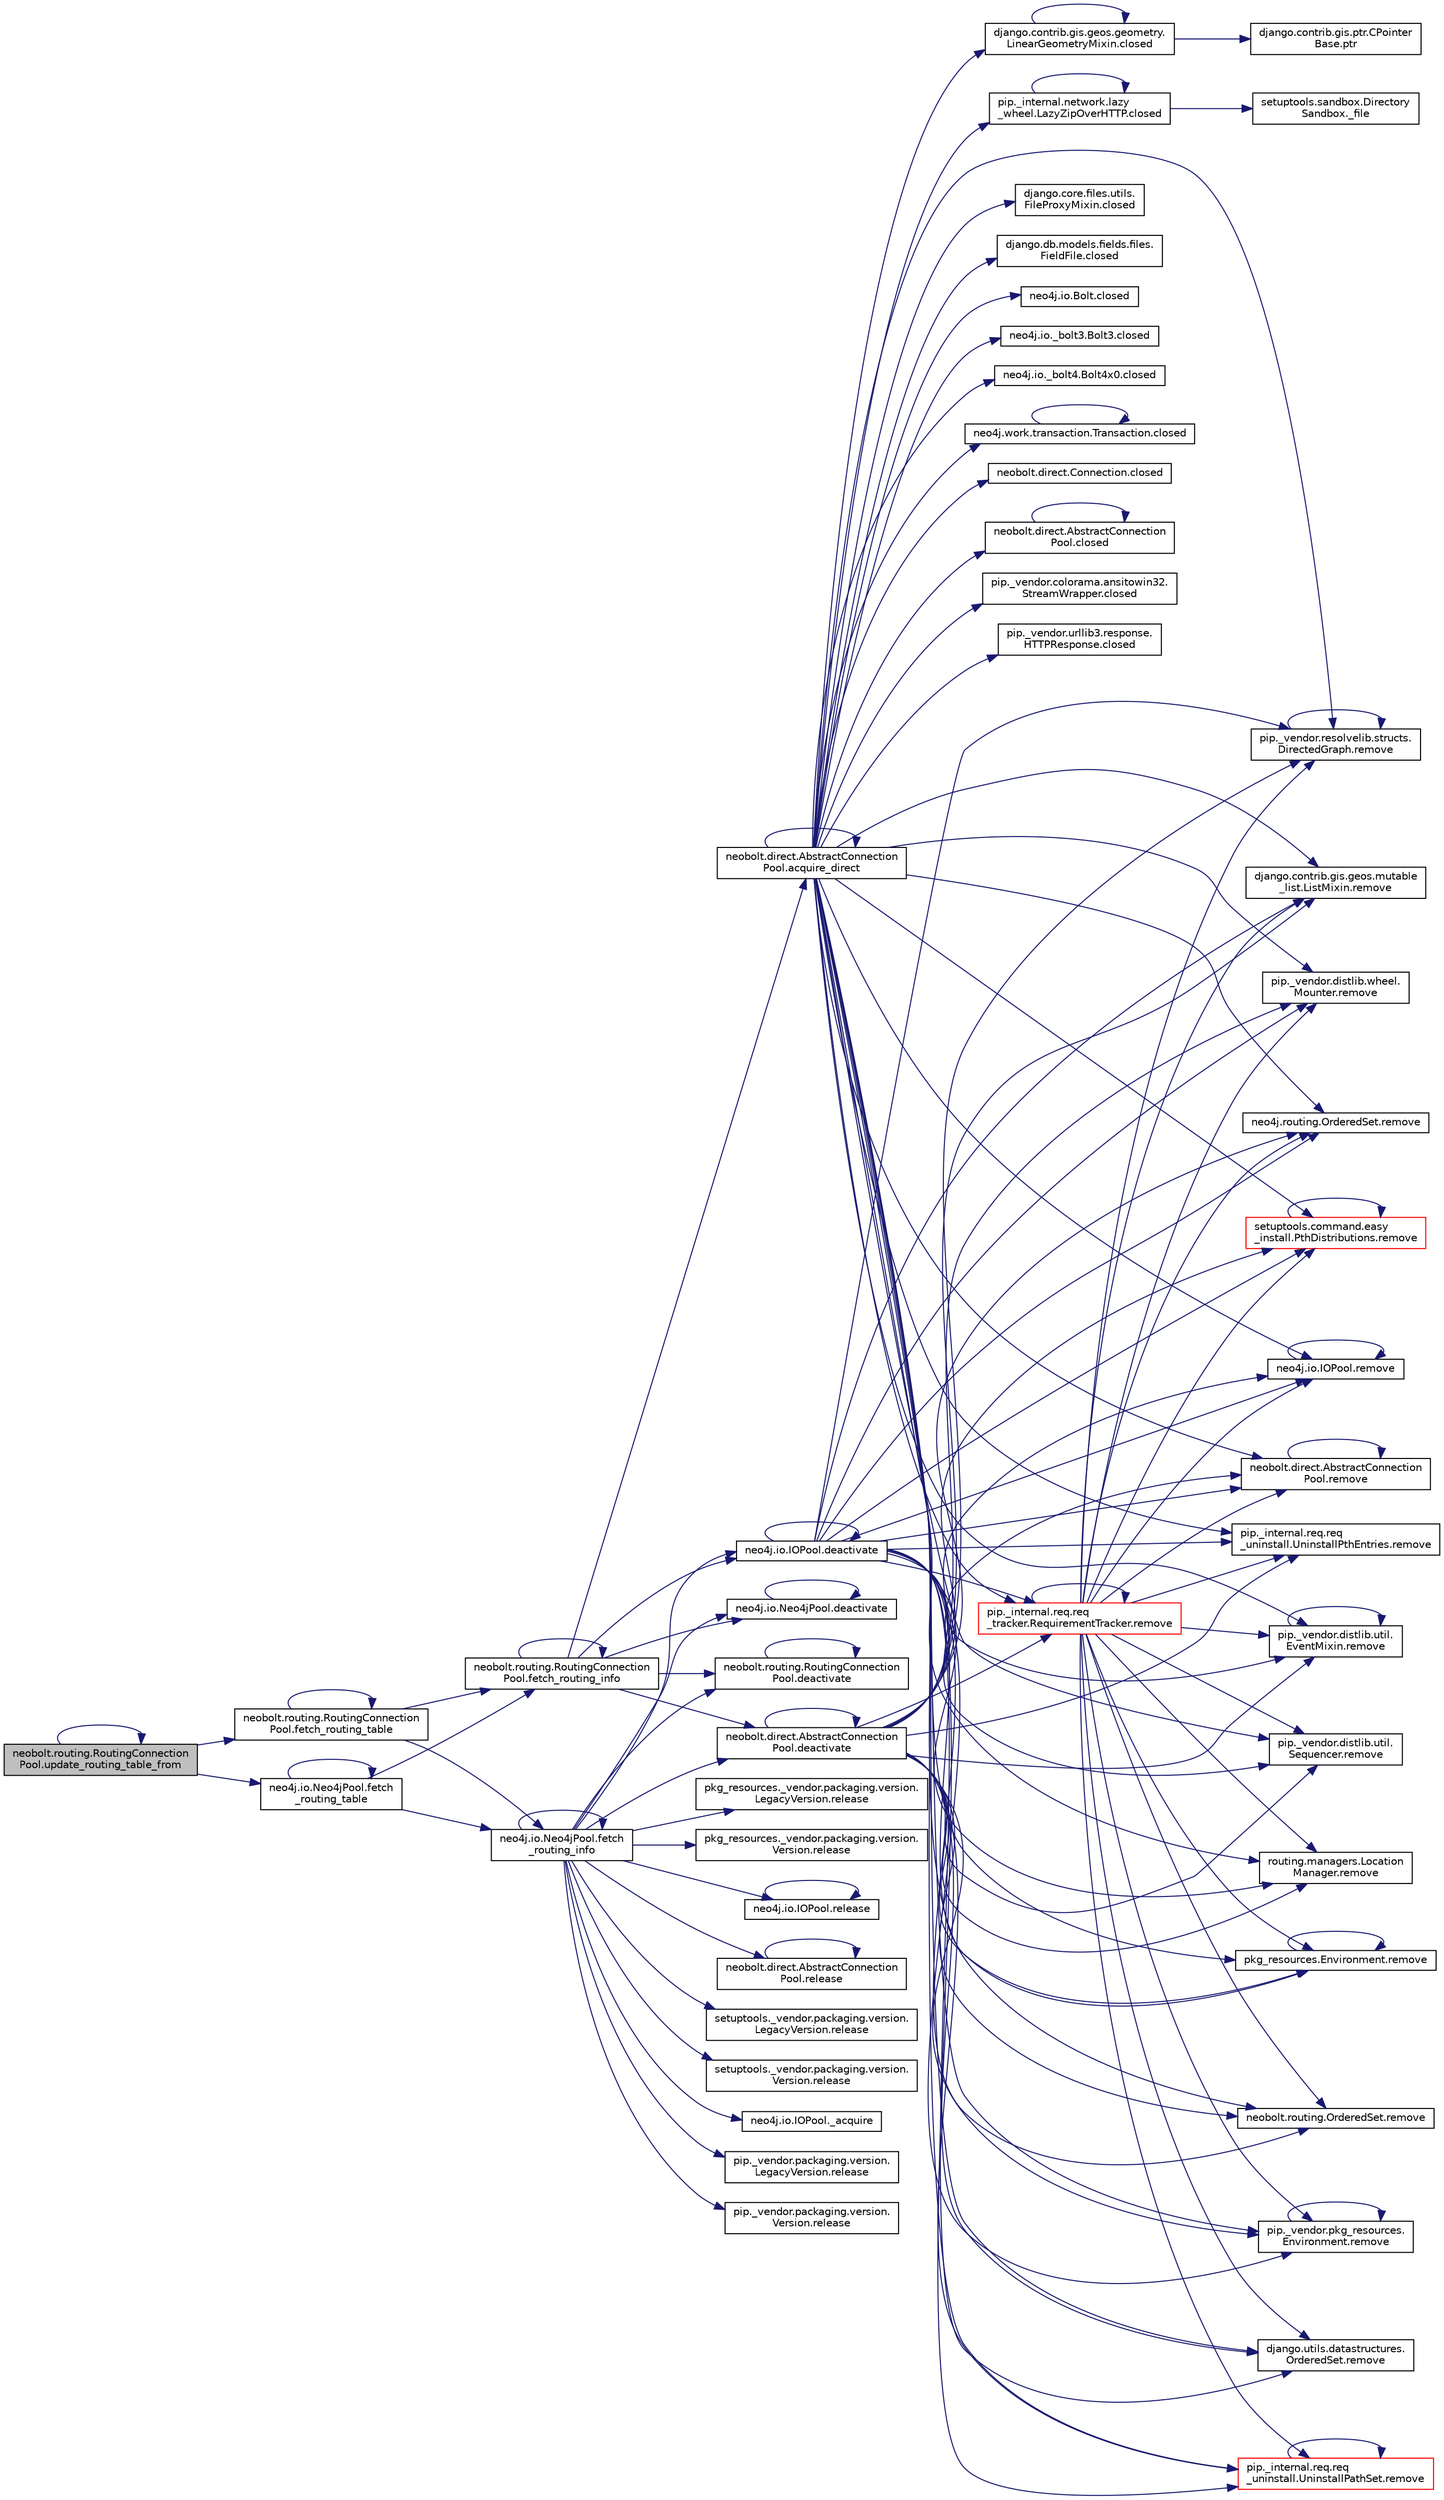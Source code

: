 digraph "neobolt.routing.RoutingConnectionPool.update_routing_table_from"
{
 // LATEX_PDF_SIZE
  edge [fontname="Helvetica",fontsize="10",labelfontname="Helvetica",labelfontsize="10"];
  node [fontname="Helvetica",fontsize="10",shape=record];
  rankdir="LR";
  Node1 [label="neobolt.routing.RoutingConnection\lPool.update_routing_table_from",height=0.2,width=0.4,color="black", fillcolor="grey75", style="filled", fontcolor="black",tooltip=" "];
  Node1 -> Node2 [color="midnightblue",fontsize="10",style="solid",fontname="Helvetica"];
  Node2 [label="neo4j.io.Neo4jPool.fetch\l_routing_table",height=0.2,width=0.4,color="black", fillcolor="white", style="filled",URL="$d4/dee/classneo4j_1_1io_1_1_neo4j_pool.html#a22468f5a81e684ff5751d32607367209",tooltip=" "];
  Node2 -> Node3 [color="midnightblue",fontsize="10",style="solid",fontname="Helvetica"];
  Node3 [label="neobolt.routing.RoutingConnection\lPool.fetch_routing_info",height=0.2,width=0.4,color="black", fillcolor="white", style="filled",URL="$d6/df7/classneobolt_1_1routing_1_1_routing_connection_pool.html#a413a6b159481bd843fc7d3568df515e1",tooltip=" "];
  Node3 -> Node4 [color="midnightblue",fontsize="10",style="solid",fontname="Helvetica"];
  Node4 [label="neobolt.direct.AbstractConnection\lPool.acquire_direct",height=0.2,width=0.4,color="black", fillcolor="white", style="filled",URL="$dd/dec/classneobolt_1_1direct_1_1_abstract_connection_pool.html#a0668c26232adf50591c8b4cfbf0a646f",tooltip=" "];
  Node4 -> Node4 [color="midnightblue",fontsize="10",style="solid",fontname="Helvetica"];
  Node4 -> Node5 [color="midnightblue",fontsize="10",style="solid",fontname="Helvetica"];
  Node5 [label="django.contrib.gis.geos.geometry.\lLinearGeometryMixin.closed",height=0.2,width=0.4,color="black", fillcolor="white", style="filled",URL="$d3/d56/classdjango_1_1contrib_1_1gis_1_1geos_1_1geometry_1_1_linear_geometry_mixin.html#af3191ba60c38539950aae62ae5580909",tooltip=" "];
  Node5 -> Node5 [color="midnightblue",fontsize="10",style="solid",fontname="Helvetica"];
  Node5 -> Node6 [color="midnightblue",fontsize="10",style="solid",fontname="Helvetica"];
  Node6 [label="django.contrib.gis.ptr.CPointer\lBase.ptr",height=0.2,width=0.4,color="black", fillcolor="white", style="filled",URL="$da/dc5/classdjango_1_1contrib_1_1gis_1_1ptr_1_1_c_pointer_base.html#a234177319d249573c7dd6508c5ca9095",tooltip=" "];
  Node4 -> Node7 [color="midnightblue",fontsize="10",style="solid",fontname="Helvetica"];
  Node7 [label="django.core.files.utils.\lFileProxyMixin.closed",height=0.2,width=0.4,color="black", fillcolor="white", style="filled",URL="$de/dc9/classdjango_1_1core_1_1files_1_1utils_1_1_file_proxy_mixin.html#af092d7e2cbd4ba2482ab29203e378b23",tooltip=" "];
  Node4 -> Node8 [color="midnightblue",fontsize="10",style="solid",fontname="Helvetica"];
  Node8 [label="django.db.models.fields.files.\lFieldFile.closed",height=0.2,width=0.4,color="black", fillcolor="white", style="filled",URL="$d8/d02/classdjango_1_1db_1_1models_1_1fields_1_1files_1_1_field_file.html#af3b8e8d3a0113157819b6c44dd6ee7f4",tooltip=" "];
  Node4 -> Node9 [color="midnightblue",fontsize="10",style="solid",fontname="Helvetica"];
  Node9 [label="neo4j.io.Bolt.closed",height=0.2,width=0.4,color="black", fillcolor="white", style="filled",URL="$db/dec/classneo4j_1_1io_1_1_bolt.html#a10aee2620e74eac58be141a5edf5e52c",tooltip=" "];
  Node4 -> Node10 [color="midnightblue",fontsize="10",style="solid",fontname="Helvetica"];
  Node10 [label="neo4j.io._bolt3.Bolt3.closed",height=0.2,width=0.4,color="black", fillcolor="white", style="filled",URL="$db/d66/classneo4j_1_1io_1_1__bolt3_1_1_bolt3.html#a8faf54e60dca83ed95c0a0c0a0d8283d",tooltip=" "];
  Node4 -> Node11 [color="midnightblue",fontsize="10",style="solid",fontname="Helvetica"];
  Node11 [label="neo4j.io._bolt4.Bolt4x0.closed",height=0.2,width=0.4,color="black", fillcolor="white", style="filled",URL="$d2/dd8/classneo4j_1_1io_1_1__bolt4_1_1_bolt4x0.html#a225de1a95899b9e4983883bac62cbe1f",tooltip=" "];
  Node4 -> Node12 [color="midnightblue",fontsize="10",style="solid",fontname="Helvetica"];
  Node12 [label="neo4j.work.transaction.Transaction.closed",height=0.2,width=0.4,color="black", fillcolor="white", style="filled",URL="$d9/da3/classneo4j_1_1work_1_1transaction_1_1_transaction.html#ad4ce83d7cc0b1f935426ec77ca11cf8e",tooltip=" "];
  Node12 -> Node12 [color="midnightblue",fontsize="10",style="solid",fontname="Helvetica"];
  Node4 -> Node13 [color="midnightblue",fontsize="10",style="solid",fontname="Helvetica"];
  Node13 [label="neobolt.direct.Connection.closed",height=0.2,width=0.4,color="black", fillcolor="white", style="filled",URL="$d8/db4/classneobolt_1_1direct_1_1_connection.html#a165d22880ed85bcbfc4609f24e4b2b95",tooltip=" "];
  Node4 -> Node14 [color="midnightblue",fontsize="10",style="solid",fontname="Helvetica"];
  Node14 [label="neobolt.direct.AbstractConnection\lPool.closed",height=0.2,width=0.4,color="black", fillcolor="white", style="filled",URL="$dd/dec/classneobolt_1_1direct_1_1_abstract_connection_pool.html#a554145fd4502cab0def40d197d975010",tooltip=" "];
  Node14 -> Node14 [color="midnightblue",fontsize="10",style="solid",fontname="Helvetica"];
  Node4 -> Node15 [color="midnightblue",fontsize="10",style="solid",fontname="Helvetica"];
  Node15 [label="pip._internal.network.lazy\l_wheel.LazyZipOverHTTP.closed",height=0.2,width=0.4,color="black", fillcolor="white", style="filled",URL="$df/d67/classpip_1_1__internal_1_1network_1_1lazy__wheel_1_1_lazy_zip_over_h_t_t_p.html#a9b81a2e658e40d9ca0f0e41c5b874e44",tooltip=" "];
  Node15 -> Node16 [color="midnightblue",fontsize="10",style="solid",fontname="Helvetica"];
  Node16 [label="setuptools.sandbox.Directory\lSandbox._file",height=0.2,width=0.4,color="black", fillcolor="white", style="filled",URL="$d2/d0b/classsetuptools_1_1sandbox_1_1_directory_sandbox.html#aebaa4bbc5882d7bfe9bbb0b60c598d10",tooltip=" "];
  Node15 -> Node15 [color="midnightblue",fontsize="10",style="solid",fontname="Helvetica"];
  Node4 -> Node17 [color="midnightblue",fontsize="10",style="solid",fontname="Helvetica"];
  Node17 [label="pip._vendor.colorama.ansitowin32.\lStreamWrapper.closed",height=0.2,width=0.4,color="black", fillcolor="white", style="filled",URL="$d1/d37/classpip_1_1__vendor_1_1colorama_1_1ansitowin32_1_1_stream_wrapper.html#a6d3234e192b23abc051af465d71fb399",tooltip=" "];
  Node4 -> Node18 [color="midnightblue",fontsize="10",style="solid",fontname="Helvetica"];
  Node18 [label="pip._vendor.urllib3.response.\lHTTPResponse.closed",height=0.2,width=0.4,color="black", fillcolor="white", style="filled",URL="$dd/d5a/classpip_1_1__vendor_1_1urllib3_1_1response_1_1_h_t_t_p_response.html#a0d284ed4e05cc604f96639e3f1d02048",tooltip=" "];
  Node4 -> Node19 [color="midnightblue",fontsize="10",style="solid",fontname="Helvetica"];
  Node19 [label="routing.managers.Location\lManager.remove",height=0.2,width=0.4,color="black", fillcolor="white", style="filled",URL="$d4/d05/classrouting_1_1managers_1_1_location_manager.html#a4bc52c4d0fd33527141f0a37c4b8fcc2",tooltip=" "];
  Node4 -> Node20 [color="midnightblue",fontsize="10",style="solid",fontname="Helvetica"];
  Node20 [label="django.utils.datastructures.\lOrderedSet.remove",height=0.2,width=0.4,color="black", fillcolor="white", style="filled",URL="$df/d5d/classdjango_1_1utils_1_1datastructures_1_1_ordered_set.html#a581d0a1b294a7f9f1c418c8fd593dd8f",tooltip=" "];
  Node4 -> Node21 [color="midnightblue",fontsize="10",style="solid",fontname="Helvetica"];
  Node21 [label="django.contrib.gis.geos.mutable\l_list.ListMixin.remove",height=0.2,width=0.4,color="black", fillcolor="white", style="filled",URL="$d5/d0e/classdjango_1_1contrib_1_1gis_1_1geos_1_1mutable__list_1_1_list_mixin.html#a8b71a1b5dba317dc93495bdb82e244c8",tooltip=" "];
  Node4 -> Node22 [color="midnightblue",fontsize="10",style="solid",fontname="Helvetica"];
  Node22 [label="pip._internal.req.req\l_uninstall.UninstallPthEntries.remove",height=0.2,width=0.4,color="black", fillcolor="white", style="filled",URL="$d2/d2a/classpip_1_1__internal_1_1req_1_1req__uninstall_1_1_uninstall_pth_entries.html#abc6207d7c971076b788c476316aacfc2",tooltip=" "];
  Node4 -> Node23 [color="midnightblue",fontsize="10",style="solid",fontname="Helvetica"];
  Node23 [label="neo4j.io.IOPool.remove",height=0.2,width=0.4,color="black", fillcolor="white", style="filled",URL="$df/daf/classneo4j_1_1io_1_1_i_o_pool.html#a8ac70bd1c8be06928c19545039af63d4",tooltip=" "];
  Node23 -> Node23 [color="midnightblue",fontsize="10",style="solid",fontname="Helvetica"];
  Node4 -> Node24 [color="midnightblue",fontsize="10",style="solid",fontname="Helvetica"];
  Node24 [label="neobolt.direct.AbstractConnection\lPool.remove",height=0.2,width=0.4,color="black", fillcolor="white", style="filled",URL="$dd/dec/classneobolt_1_1direct_1_1_abstract_connection_pool.html#a66ba32763865c9f1615160d992477912",tooltip=" "];
  Node24 -> Node24 [color="midnightblue",fontsize="10",style="solid",fontname="Helvetica"];
  Node4 -> Node25 [color="midnightblue",fontsize="10",style="solid",fontname="Helvetica"];
  Node25 [label="pip._internal.req.req\l_uninstall.UninstallPathSet.remove",height=0.2,width=0.4,color="red", fillcolor="white", style="filled",URL="$d9/d6e/classpip_1_1__internal_1_1req_1_1req__uninstall_1_1_uninstall_path_set.html#aa3b856eaea9fc5f93226cc788adc8d04",tooltip=" "];
  Node25 -> Node25 [color="midnightblue",fontsize="10",style="solid",fontname="Helvetica"];
  Node4 -> Node29 [color="midnightblue",fontsize="10",style="solid",fontname="Helvetica"];
  Node29 [label="pip._vendor.pkg_resources.\lEnvironment.remove",height=0.2,width=0.4,color="black", fillcolor="white", style="filled",URL="$de/d79/classpip_1_1__vendor_1_1pkg__resources_1_1_environment.html#ad424a6f98e59ec9b6153bfbebeb6130e",tooltip=" "];
  Node29 -> Node29 [color="midnightblue",fontsize="10",style="solid",fontname="Helvetica"];
  Node4 -> Node30 [color="midnightblue",fontsize="10",style="solid",fontname="Helvetica"];
  Node30 [label="pkg_resources.Environment.remove",height=0.2,width=0.4,color="black", fillcolor="white", style="filled",URL="$dd/d81/classpkg__resources_1_1_environment.html#aa51b1c4f8c8c146f2fc83a833608a0d1",tooltip=" "];
  Node30 -> Node30 [color="midnightblue",fontsize="10",style="solid",fontname="Helvetica"];
  Node4 -> Node31 [color="midnightblue",fontsize="10",style="solid",fontname="Helvetica"];
  Node31 [label="neo4j.routing.OrderedSet.remove",height=0.2,width=0.4,color="black", fillcolor="white", style="filled",URL="$da/d21/classneo4j_1_1routing_1_1_ordered_set.html#ae4aa5b41da75bc734e5543665e2229c3",tooltip=" "];
  Node4 -> Node32 [color="midnightblue",fontsize="10",style="solid",fontname="Helvetica"];
  Node32 [label="neobolt.routing.OrderedSet.remove",height=0.2,width=0.4,color="black", fillcolor="white", style="filled",URL="$de/d18/classneobolt_1_1routing_1_1_ordered_set.html#a5747c13387b7dd4f0daf9c6e6202ff3f",tooltip=" "];
  Node4 -> Node33 [color="midnightblue",fontsize="10",style="solid",fontname="Helvetica"];
  Node33 [label="pip._vendor.distlib.util.\lEventMixin.remove",height=0.2,width=0.4,color="black", fillcolor="white", style="filled",URL="$d8/d44/classpip_1_1__vendor_1_1distlib_1_1util_1_1_event_mixin.html#aa6ba25c788248661ab22b49e45bfb573",tooltip=" "];
  Node33 -> Node33 [color="midnightblue",fontsize="10",style="solid",fontname="Helvetica"];
  Node4 -> Node34 [color="midnightblue",fontsize="10",style="solid",fontname="Helvetica"];
  Node34 [label="pip._internal.req.req\l_tracker.RequirementTracker.remove",height=0.2,width=0.4,color="red", fillcolor="white", style="filled",URL="$da/d8b/classpip_1_1__internal_1_1req_1_1req__tracker_1_1_requirement_tracker.html#a2b63d916ecf3d02c4eb7339df7d2dc3f",tooltip=" "];
  Node34 -> Node19 [color="midnightblue",fontsize="10",style="solid",fontname="Helvetica"];
  Node34 -> Node22 [color="midnightblue",fontsize="10",style="solid",fontname="Helvetica"];
  Node34 -> Node23 [color="midnightblue",fontsize="10",style="solid",fontname="Helvetica"];
  Node34 -> Node24 [color="midnightblue",fontsize="10",style="solid",fontname="Helvetica"];
  Node34 -> Node25 [color="midnightblue",fontsize="10",style="solid",fontname="Helvetica"];
  Node34 -> Node29 [color="midnightblue",fontsize="10",style="solid",fontname="Helvetica"];
  Node34 -> Node30 [color="midnightblue",fontsize="10",style="solid",fontname="Helvetica"];
  Node34 -> Node493 [color="midnightblue",fontsize="10",style="solid",fontname="Helvetica"];
  Node493 [label="setuptools.command.easy\l_install.PthDistributions.remove",height=0.2,width=0.4,color="red", fillcolor="white", style="filled",URL="$d2/d49/classsetuptools_1_1command_1_1easy__install_1_1_pth_distributions.html#ae249a3d2339aedfa56143112cb755032",tooltip=" "];
  Node493 -> Node493 [color="midnightblue",fontsize="10",style="solid",fontname="Helvetica"];
  Node34 -> Node31 [color="midnightblue",fontsize="10",style="solid",fontname="Helvetica"];
  Node34 -> Node32 [color="midnightblue",fontsize="10",style="solid",fontname="Helvetica"];
  Node34 -> Node33 [color="midnightblue",fontsize="10",style="solid",fontname="Helvetica"];
  Node34 -> Node34 [color="midnightblue",fontsize="10",style="solid",fontname="Helvetica"];
  Node34 -> Node20 [color="midnightblue",fontsize="10",style="solid",fontname="Helvetica"];
  Node34 -> Node490 [color="midnightblue",fontsize="10",style="solid",fontname="Helvetica"];
  Node490 [label="pip._vendor.resolvelib.structs.\lDirectedGraph.remove",height=0.2,width=0.4,color="black", fillcolor="white", style="filled",URL="$df/de0/classpip_1_1__vendor_1_1resolvelib_1_1structs_1_1_directed_graph.html#ae05e9cfa2be4c2864bcd2c9ea8457e29",tooltip=" "];
  Node490 -> Node490 [color="midnightblue",fontsize="10",style="solid",fontname="Helvetica"];
  Node34 -> Node492 [color="midnightblue",fontsize="10",style="solid",fontname="Helvetica"];
  Node492 [label="pip._vendor.distlib.wheel.\lMounter.remove",height=0.2,width=0.4,color="black", fillcolor="white", style="filled",URL="$df/dac/classpip_1_1__vendor_1_1distlib_1_1wheel_1_1_mounter.html#ae270d33cf0dad615cf09ce06ffbeda0e",tooltip=" "];
  Node34 -> Node491 [color="midnightblue",fontsize="10",style="solid",fontname="Helvetica"];
  Node491 [label="pip._vendor.distlib.util.\lSequencer.remove",height=0.2,width=0.4,color="black", fillcolor="white", style="filled",URL="$d4/d7c/classpip_1_1__vendor_1_1distlib_1_1util_1_1_sequencer.html#af1206b90512098b35d600386081d5a9a",tooltip=" "];
  Node34 -> Node21 [color="midnightblue",fontsize="10",style="solid",fontname="Helvetica"];
  Node4 -> Node490 [color="midnightblue",fontsize="10",style="solid",fontname="Helvetica"];
  Node4 -> Node491 [color="midnightblue",fontsize="10",style="solid",fontname="Helvetica"];
  Node4 -> Node493 [color="midnightblue",fontsize="10",style="solid",fontname="Helvetica"];
  Node4 -> Node492 [color="midnightblue",fontsize="10",style="solid",fontname="Helvetica"];
  Node3 -> Node5535 [color="midnightblue",fontsize="10",style="solid",fontname="Helvetica"];
  Node5535 [label="neo4j.io.IOPool.deactivate",height=0.2,width=0.4,color="black", fillcolor="white", style="filled",URL="$df/daf/classneo4j_1_1io_1_1_i_o_pool.html#a428e81241bb2f70df6f3b551ba4717f1",tooltip=" "];
  Node5535 -> Node5535 [color="midnightblue",fontsize="10",style="solid",fontname="Helvetica"];
  Node5535 -> Node19 [color="midnightblue",fontsize="10",style="solid",fontname="Helvetica"];
  Node5535 -> Node34 [color="midnightblue",fontsize="10",style="solid",fontname="Helvetica"];
  Node5535 -> Node20 [color="midnightblue",fontsize="10",style="solid",fontname="Helvetica"];
  Node5535 -> Node490 [color="midnightblue",fontsize="10",style="solid",fontname="Helvetica"];
  Node5535 -> Node491 [color="midnightblue",fontsize="10",style="solid",fontname="Helvetica"];
  Node5535 -> Node21 [color="midnightblue",fontsize="10",style="solid",fontname="Helvetica"];
  Node5535 -> Node22 [color="midnightblue",fontsize="10",style="solid",fontname="Helvetica"];
  Node5535 -> Node23 [color="midnightblue",fontsize="10",style="solid",fontname="Helvetica"];
  Node5535 -> Node24 [color="midnightblue",fontsize="10",style="solid",fontname="Helvetica"];
  Node5535 -> Node25 [color="midnightblue",fontsize="10",style="solid",fontname="Helvetica"];
  Node5535 -> Node29 [color="midnightblue",fontsize="10",style="solid",fontname="Helvetica"];
  Node5535 -> Node30 [color="midnightblue",fontsize="10",style="solid",fontname="Helvetica"];
  Node5535 -> Node31 [color="midnightblue",fontsize="10",style="solid",fontname="Helvetica"];
  Node5535 -> Node32 [color="midnightblue",fontsize="10",style="solid",fontname="Helvetica"];
  Node5535 -> Node33 [color="midnightblue",fontsize="10",style="solid",fontname="Helvetica"];
  Node5535 -> Node492 [color="midnightblue",fontsize="10",style="solid",fontname="Helvetica"];
  Node5535 -> Node493 [color="midnightblue",fontsize="10",style="solid",fontname="Helvetica"];
  Node3 -> Node5536 [color="midnightblue",fontsize="10",style="solid",fontname="Helvetica"];
  Node5536 [label="neo4j.io.Neo4jPool.deactivate",height=0.2,width=0.4,color="black", fillcolor="white", style="filled",URL="$d4/dee/classneo4j_1_1io_1_1_neo4j_pool.html#a2cfd316f5736f8701b8fb59f853b3962",tooltip=" "];
  Node5536 -> Node5536 [color="midnightblue",fontsize="10",style="solid",fontname="Helvetica"];
  Node3 -> Node5537 [color="midnightblue",fontsize="10",style="solid",fontname="Helvetica"];
  Node5537 [label="neobolt.direct.AbstractConnection\lPool.deactivate",height=0.2,width=0.4,color="black", fillcolor="white", style="filled",URL="$dd/dec/classneobolt_1_1direct_1_1_abstract_connection_pool.html#a8c0b47750e271292ebfe7e09bab92ae7",tooltip=" "];
  Node5537 -> Node5537 [color="midnightblue",fontsize="10",style="solid",fontname="Helvetica"];
  Node5537 -> Node19 [color="midnightblue",fontsize="10",style="solid",fontname="Helvetica"];
  Node5537 -> Node34 [color="midnightblue",fontsize="10",style="solid",fontname="Helvetica"];
  Node5537 -> Node20 [color="midnightblue",fontsize="10",style="solid",fontname="Helvetica"];
  Node5537 -> Node490 [color="midnightblue",fontsize="10",style="solid",fontname="Helvetica"];
  Node5537 -> Node491 [color="midnightblue",fontsize="10",style="solid",fontname="Helvetica"];
  Node5537 -> Node21 [color="midnightblue",fontsize="10",style="solid",fontname="Helvetica"];
  Node5537 -> Node22 [color="midnightblue",fontsize="10",style="solid",fontname="Helvetica"];
  Node5537 -> Node23 [color="midnightblue",fontsize="10",style="solid",fontname="Helvetica"];
  Node5537 -> Node24 [color="midnightblue",fontsize="10",style="solid",fontname="Helvetica"];
  Node5537 -> Node25 [color="midnightblue",fontsize="10",style="solid",fontname="Helvetica"];
  Node5537 -> Node29 [color="midnightblue",fontsize="10",style="solid",fontname="Helvetica"];
  Node5537 -> Node30 [color="midnightblue",fontsize="10",style="solid",fontname="Helvetica"];
  Node5537 -> Node31 [color="midnightblue",fontsize="10",style="solid",fontname="Helvetica"];
  Node5537 -> Node32 [color="midnightblue",fontsize="10",style="solid",fontname="Helvetica"];
  Node5537 -> Node33 [color="midnightblue",fontsize="10",style="solid",fontname="Helvetica"];
  Node5537 -> Node492 [color="midnightblue",fontsize="10",style="solid",fontname="Helvetica"];
  Node5537 -> Node493 [color="midnightblue",fontsize="10",style="solid",fontname="Helvetica"];
  Node3 -> Node5538 [color="midnightblue",fontsize="10",style="solid",fontname="Helvetica"];
  Node5538 [label="neobolt.routing.RoutingConnection\lPool.deactivate",height=0.2,width=0.4,color="black", fillcolor="white", style="filled",URL="$d6/df7/classneobolt_1_1routing_1_1_routing_connection_pool.html#a7681c98c8637a17b811aab54f14d48ea",tooltip=" "];
  Node5538 -> Node5538 [color="midnightblue",fontsize="10",style="solid",fontname="Helvetica"];
  Node3 -> Node3 [color="midnightblue",fontsize="10",style="solid",fontname="Helvetica"];
  Node2 -> Node5539 [color="midnightblue",fontsize="10",style="solid",fontname="Helvetica"];
  Node5539 [label="neo4j.io.Neo4jPool.fetch\l_routing_info",height=0.2,width=0.4,color="black", fillcolor="white", style="filled",URL="$d4/dee/classneo4j_1_1io_1_1_neo4j_pool.html#affc9b052cb007524807584be9abfe563",tooltip=" "];
  Node5539 -> Node5540 [color="midnightblue",fontsize="10",style="solid",fontname="Helvetica"];
  Node5540 [label="neo4j.io.IOPool._acquire",height=0.2,width=0.4,color="black", fillcolor="white", style="filled",URL="$df/daf/classneo4j_1_1io_1_1_i_o_pool.html#a8bca35b4dd5983bb665b85f77617ce19",tooltip=" "];
  Node5539 -> Node5535 [color="midnightblue",fontsize="10",style="solid",fontname="Helvetica"];
  Node5539 -> Node5536 [color="midnightblue",fontsize="10",style="solid",fontname="Helvetica"];
  Node5539 -> Node5537 [color="midnightblue",fontsize="10",style="solid",fontname="Helvetica"];
  Node5539 -> Node5538 [color="midnightblue",fontsize="10",style="solid",fontname="Helvetica"];
  Node5539 -> Node5539 [color="midnightblue",fontsize="10",style="solid",fontname="Helvetica"];
  Node5539 -> Node5541 [color="midnightblue",fontsize="10",style="solid",fontname="Helvetica"];
  Node5541 [label="pip._vendor.packaging.version.\lLegacyVersion.release",height=0.2,width=0.4,color="black", fillcolor="white", style="filled",URL="$db/d53/classpip_1_1__vendor_1_1packaging_1_1version_1_1_legacy_version.html#ae51aa7db25a72d231e695bc6f49e0a59",tooltip=" "];
  Node5539 -> Node5542 [color="midnightblue",fontsize="10",style="solid",fontname="Helvetica"];
  Node5542 [label="pip._vendor.packaging.version.\lVersion.release",height=0.2,width=0.4,color="black", fillcolor="white", style="filled",URL="$d6/d65/classpip_1_1__vendor_1_1packaging_1_1version_1_1_version.html#aa9a8da16ad4f7633c67efe73b3896b5e",tooltip=" "];
  Node5539 -> Node5543 [color="midnightblue",fontsize="10",style="solid",fontname="Helvetica"];
  Node5543 [label="pkg_resources._vendor.packaging.version.\lLegacyVersion.release",height=0.2,width=0.4,color="black", fillcolor="white", style="filled",URL="$de/d94/classpkg__resources_1_1__vendor_1_1packaging_1_1version_1_1_legacy_version.html#ac08f29eacb1e2b76f44ca95e7fc0b476",tooltip=" "];
  Node5539 -> Node5544 [color="midnightblue",fontsize="10",style="solid",fontname="Helvetica"];
  Node5544 [label="pkg_resources._vendor.packaging.version.\lVersion.release",height=0.2,width=0.4,color="black", fillcolor="white", style="filled",URL="$d9/da7/classpkg__resources_1_1__vendor_1_1packaging_1_1version_1_1_version.html#a12de2fd47057777158e73ec33f46b1c2",tooltip=" "];
  Node5539 -> Node5545 [color="midnightblue",fontsize="10",style="solid",fontname="Helvetica"];
  Node5545 [label="neo4j.io.IOPool.release",height=0.2,width=0.4,color="black", fillcolor="white", style="filled",URL="$df/daf/classneo4j_1_1io_1_1_i_o_pool.html#a9aba9bb481ed7a685533d5644550c352",tooltip=" "];
  Node5545 -> Node5545 [color="midnightblue",fontsize="10",style="solid",fontname="Helvetica"];
  Node5539 -> Node5546 [color="midnightblue",fontsize="10",style="solid",fontname="Helvetica"];
  Node5546 [label="neobolt.direct.AbstractConnection\lPool.release",height=0.2,width=0.4,color="black", fillcolor="white", style="filled",URL="$dd/dec/classneobolt_1_1direct_1_1_abstract_connection_pool.html#a3534079358c5d7c3d3499482aad03caf",tooltip=" "];
  Node5546 -> Node5546 [color="midnightblue",fontsize="10",style="solid",fontname="Helvetica"];
  Node5539 -> Node5547 [color="midnightblue",fontsize="10",style="solid",fontname="Helvetica"];
  Node5547 [label="setuptools._vendor.packaging.version.\lLegacyVersion.release",height=0.2,width=0.4,color="black", fillcolor="white", style="filled",URL="$d7/d99/classsetuptools_1_1__vendor_1_1packaging_1_1version_1_1_legacy_version.html#ae37c57797d1c0b14fa8b35a2203dad94",tooltip=" "];
  Node5539 -> Node5548 [color="midnightblue",fontsize="10",style="solid",fontname="Helvetica"];
  Node5548 [label="setuptools._vendor.packaging.version.\lVersion.release",height=0.2,width=0.4,color="black", fillcolor="white", style="filled",URL="$da/de8/classsetuptools_1_1__vendor_1_1packaging_1_1version_1_1_version.html#a91bd6299b05c3223794b21f525694204",tooltip=" "];
  Node2 -> Node2 [color="midnightblue",fontsize="10",style="solid",fontname="Helvetica"];
  Node1 -> Node5549 [color="midnightblue",fontsize="10",style="solid",fontname="Helvetica"];
  Node5549 [label="neobolt.routing.RoutingConnection\lPool.fetch_routing_table",height=0.2,width=0.4,color="black", fillcolor="white", style="filled",URL="$d6/df7/classneobolt_1_1routing_1_1_routing_connection_pool.html#a66a6252f5396532e6fd0e0188cf8d195",tooltip=" "];
  Node5549 -> Node3 [color="midnightblue",fontsize="10",style="solid",fontname="Helvetica"];
  Node5549 -> Node5539 [color="midnightblue",fontsize="10",style="solid",fontname="Helvetica"];
  Node5549 -> Node5549 [color="midnightblue",fontsize="10",style="solid",fontname="Helvetica"];
  Node1 -> Node1 [color="midnightblue",fontsize="10",style="solid",fontname="Helvetica"];
}
